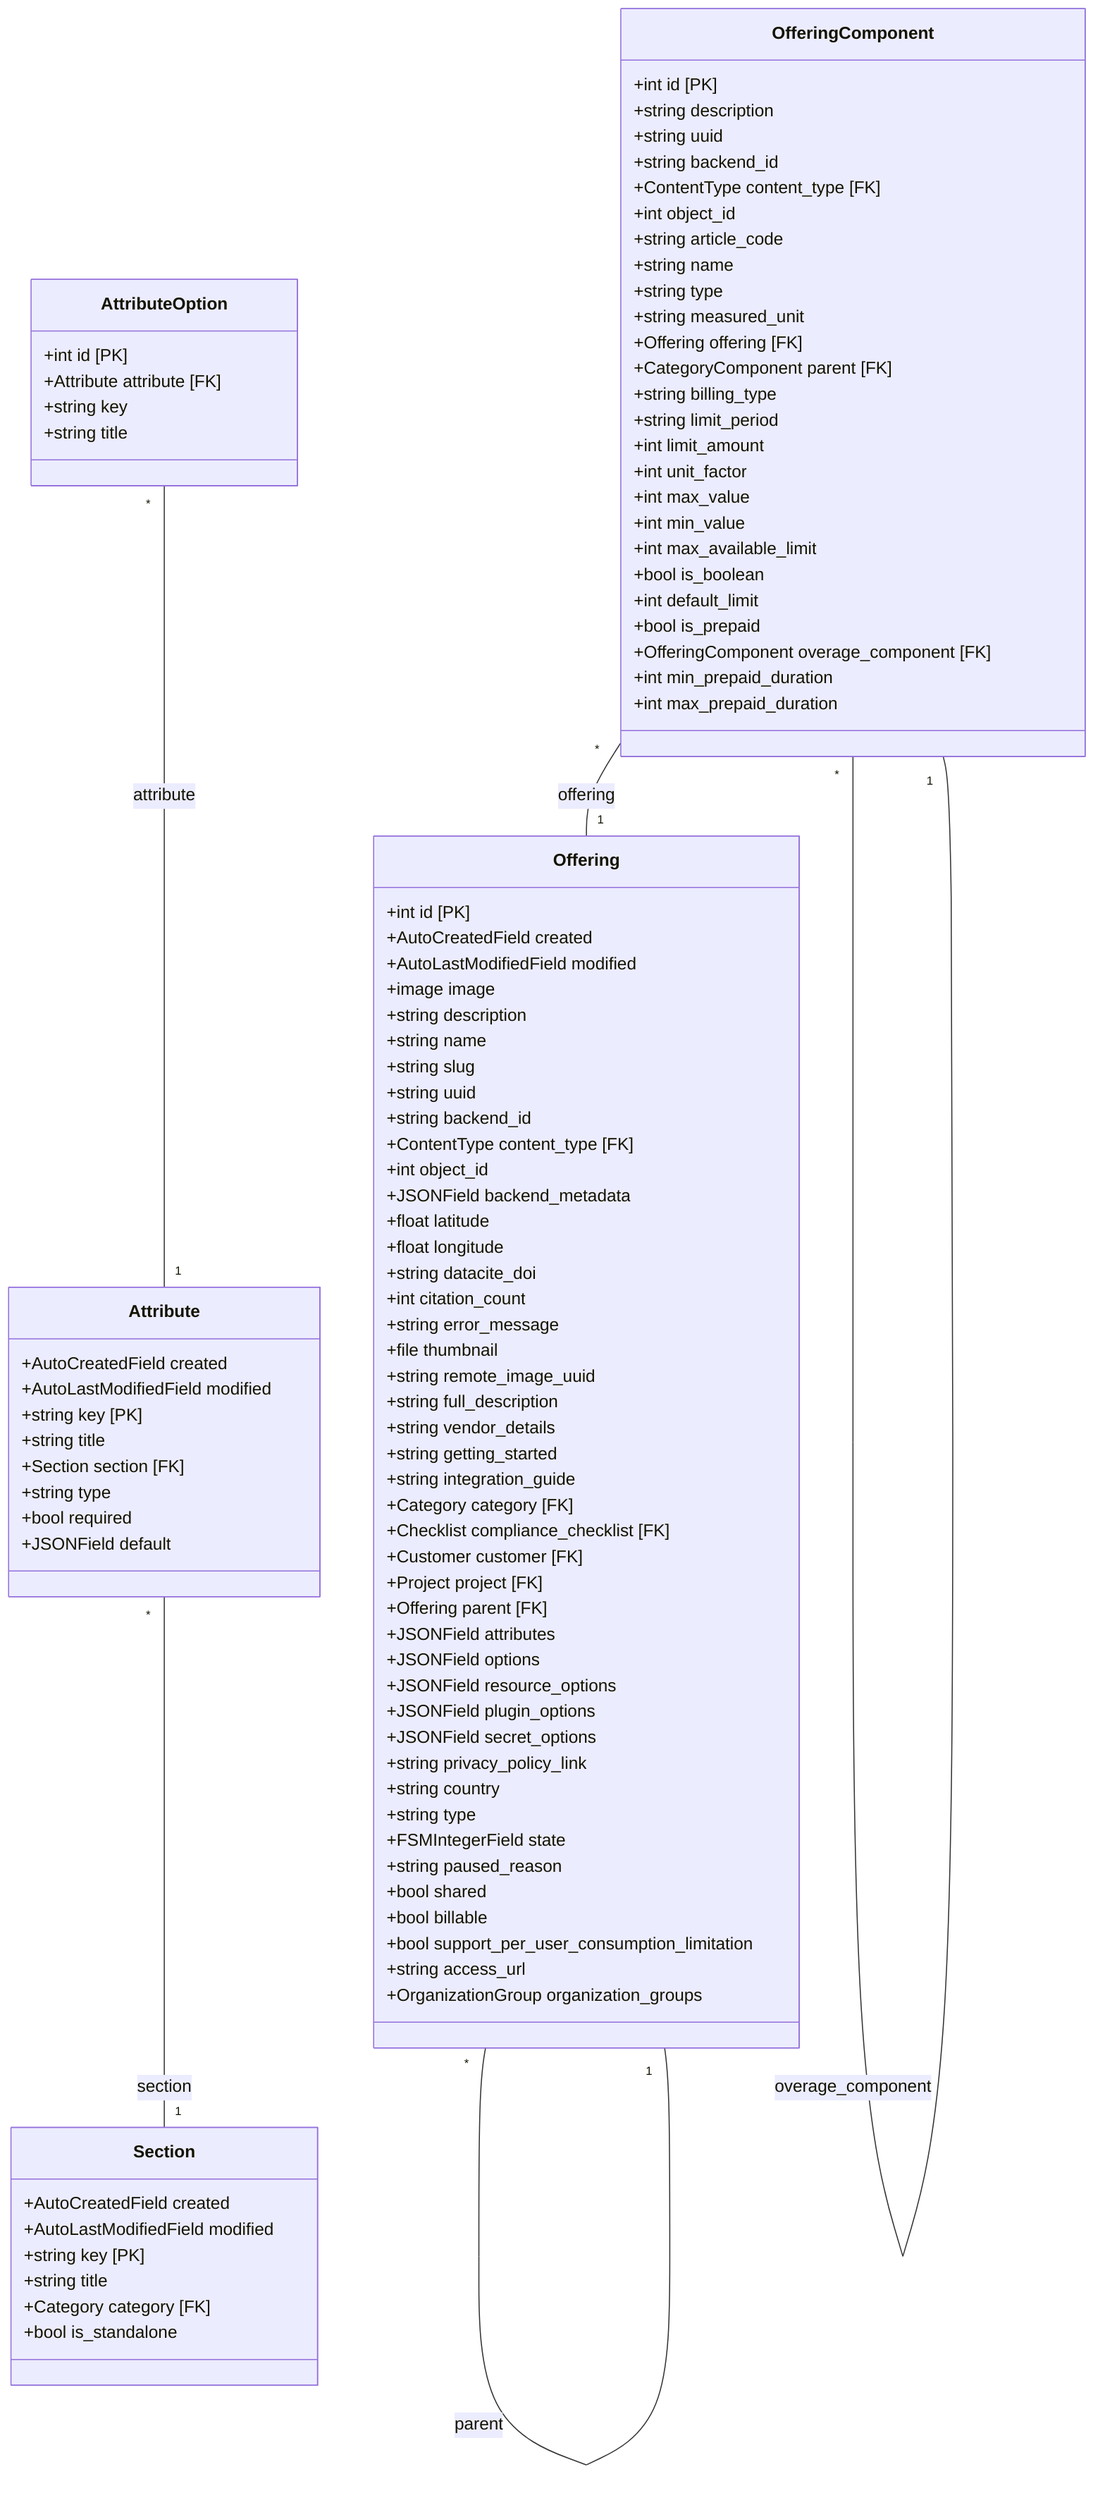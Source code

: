 classDiagram
    direction TB
    class Section {
        +AutoCreatedField created
        +AutoLastModifiedField modified
        +string key [PK]
        +string title
        +Category category [FK]
        +bool is_standalone
    }
    class Attribute {
        +AutoCreatedField created
        +AutoLastModifiedField modified
        +string key [PK]
        +string title
        +Section section [FK]
        +string type
        +bool required
        +JSONField default
    }
    class AttributeOption {
        +int id [PK]
        +Attribute attribute [FK]
        +string key
        +string title
    }
    class Offering {
        +int id [PK]
        +AutoCreatedField created
        +AutoLastModifiedField modified
        +image image
        +string description
        +string name
        +string slug
        +string uuid
        +string backend_id
        +ContentType content_type [FK]
        +int object_id
        +JSONField backend_metadata
        +float latitude
        +float longitude
        +string datacite_doi
        +int citation_count
        +string error_message
        +file thumbnail
        +string remote_image_uuid
        +string full_description
        +string vendor_details
        +string getting_started
        +string integration_guide
        +Category category [FK]
        +Checklist compliance_checklist [FK]
        +Customer customer [FK]
        +Project project [FK]
        +Offering parent [FK]
        +JSONField attributes
        +JSONField options
        +JSONField resource_options
        +JSONField plugin_options
        +JSONField secret_options
        +string privacy_policy_link
        +string country
        +string type
        +FSMIntegerField state
        +string paused_reason
        +bool shared
        +bool billable
        +bool support_per_user_consumption_limitation
        +string access_url
        +OrganizationGroup organization_groups
    }
    class OfferingComponent {
        +int id [PK]
        +string description
        +string uuid
        +string backend_id
        +ContentType content_type [FK]
        +int object_id
        +string article_code
        +string name
        +string type
        +string measured_unit
        +Offering offering [FK]
        +CategoryComponent parent [FK]
        +string billing_type
        +string limit_period
        +int limit_amount
        +int unit_factor
        +int max_value
        +int min_value
        +int max_available_limit
        +bool is_boolean
        +int default_limit
        +bool is_prepaid
        +OfferingComponent overage_component [FK]
        +int min_prepaid_duration
        +int max_prepaid_duration
    }
    Attribute "*" -- "1" Section : section
    AttributeOption "*" -- "1" Attribute : attribute
    Offering "*" -- "1" Offering : parent
    OfferingComponent "*" -- "1" Offering : offering
    OfferingComponent "*" -- "1" OfferingComponent : overage_component